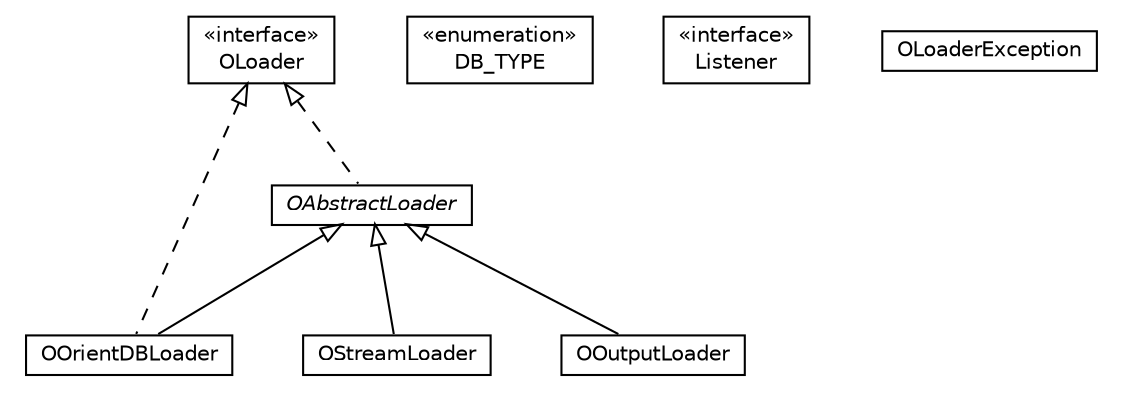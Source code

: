 #!/usr/local/bin/dot
#
# Class diagram 
# Generated by UMLGraph version R5_6-24-gf6e263 (http://www.umlgraph.org/)
#

digraph G {
	edge [fontname="Helvetica",fontsize=10,labelfontname="Helvetica",labelfontsize=10];
	node [fontname="Helvetica",fontsize=10,shape=plaintext];
	nodesep=0.25;
	ranksep=0.5;
	// com.orientechnologies.orient.etl.loader.OAbstractLoader
	c438871 [label=<<table title="com.orientechnologies.orient.etl.loader.OAbstractLoader" border="0" cellborder="1" cellspacing="0" cellpadding="2" port="p" href="./OAbstractLoader.html">
		<tr><td><table border="0" cellspacing="0" cellpadding="1">
<tr><td align="center" balign="center"><font face="Helvetica-Oblique"> OAbstractLoader </font></td></tr>
		</table></td></tr>
		</table>>, URL="./OAbstractLoader.html", fontname="Helvetica", fontcolor="black", fontsize=10.0];
	// com.orientechnologies.orient.etl.loader.OLoader
	c438872 [label=<<table title="com.orientechnologies.orient.etl.loader.OLoader" border="0" cellborder="1" cellspacing="0" cellpadding="2" port="p" href="./OLoader.html">
		<tr><td><table border="0" cellspacing="0" cellpadding="1">
<tr><td align="center" balign="center"> &#171;interface&#187; </td></tr>
<tr><td align="center" balign="center"> OLoader </td></tr>
		</table></td></tr>
		</table>>, URL="./OLoader.html", fontname="Helvetica", fontcolor="black", fontsize=10.0];
	// com.orientechnologies.orient.etl.loader.OOrientDBLoader
	c438873 [label=<<table title="com.orientechnologies.orient.etl.loader.OOrientDBLoader" border="0" cellborder="1" cellspacing="0" cellpadding="2" port="p" href="./OOrientDBLoader.html">
		<tr><td><table border="0" cellspacing="0" cellpadding="1">
<tr><td align="center" balign="center"> OOrientDBLoader </td></tr>
		</table></td></tr>
		</table>>, URL="./OOrientDBLoader.html", fontname="Helvetica", fontcolor="black", fontsize=10.0];
	// com.orientechnologies.orient.etl.loader.OOrientDBLoader.DB_TYPE
	c438874 [label=<<table title="com.orientechnologies.orient.etl.loader.OOrientDBLoader.DB_TYPE" border="0" cellborder="1" cellspacing="0" cellpadding="2" port="p" href="./OOrientDBLoader.DB_TYPE.html">
		<tr><td><table border="0" cellspacing="0" cellpadding="1">
<tr><td align="center" balign="center"> &#171;enumeration&#187; </td></tr>
<tr><td align="center" balign="center"> DB_TYPE </td></tr>
		</table></td></tr>
		</table>>, URL="./OOrientDBLoader.DB_TYPE.html", fontname="Helvetica", fontcolor="black", fontsize=10.0];
	// com.orientechnologies.orient.etl.loader.OStreamLoader
	c438875 [label=<<table title="com.orientechnologies.orient.etl.loader.OStreamLoader" border="0" cellborder="1" cellspacing="0" cellpadding="2" port="p" href="./OStreamLoader.html">
		<tr><td><table border="0" cellspacing="0" cellpadding="1">
<tr><td align="center" balign="center"> OStreamLoader </td></tr>
		</table></td></tr>
		</table>>, URL="./OStreamLoader.html", fontname="Helvetica", fontcolor="black", fontsize=10.0];
	// com.orientechnologies.orient.etl.loader.OStreamLoader.Listener
	c438876 [label=<<table title="com.orientechnologies.orient.etl.loader.OStreamLoader.Listener" border="0" cellborder="1" cellspacing="0" cellpadding="2" port="p" href="./OStreamLoader.Listener.html">
		<tr><td><table border="0" cellspacing="0" cellpadding="1">
<tr><td align="center" balign="center"> &#171;interface&#187; </td></tr>
<tr><td align="center" balign="center"> Listener </td></tr>
		</table></td></tr>
		</table>>, URL="./OStreamLoader.Listener.html", fontname="Helvetica", fontcolor="black", fontsize=10.0];
	// com.orientechnologies.orient.etl.loader.OLoaderException
	c438877 [label=<<table title="com.orientechnologies.orient.etl.loader.OLoaderException" border="0" cellborder="1" cellspacing="0" cellpadding="2" port="p" href="./OLoaderException.html">
		<tr><td><table border="0" cellspacing="0" cellpadding="1">
<tr><td align="center" balign="center"> OLoaderException </td></tr>
		</table></td></tr>
		</table>>, URL="./OLoaderException.html", fontname="Helvetica", fontcolor="black", fontsize=10.0];
	// com.orientechnologies.orient.etl.loader.OOutputLoader
	c438878 [label=<<table title="com.orientechnologies.orient.etl.loader.OOutputLoader" border="0" cellborder="1" cellspacing="0" cellpadding="2" port="p" href="./OOutputLoader.html">
		<tr><td><table border="0" cellspacing="0" cellpadding="1">
<tr><td align="center" balign="center"> OOutputLoader </td></tr>
		</table></td></tr>
		</table>>, URL="./OOutputLoader.html", fontname="Helvetica", fontcolor="black", fontsize=10.0];
	//com.orientechnologies.orient.etl.loader.OAbstractLoader implements com.orientechnologies.orient.etl.loader.OLoader
	c438872:p -> c438871:p [dir=back,arrowtail=empty,style=dashed];
	//com.orientechnologies.orient.etl.loader.OOrientDBLoader extends com.orientechnologies.orient.etl.loader.OAbstractLoader
	c438871:p -> c438873:p [dir=back,arrowtail=empty];
	//com.orientechnologies.orient.etl.loader.OOrientDBLoader implements com.orientechnologies.orient.etl.loader.OLoader
	c438872:p -> c438873:p [dir=back,arrowtail=empty,style=dashed];
	//com.orientechnologies.orient.etl.loader.OStreamLoader extends com.orientechnologies.orient.etl.loader.OAbstractLoader
	c438871:p -> c438875:p [dir=back,arrowtail=empty];
	//com.orientechnologies.orient.etl.loader.OOutputLoader extends com.orientechnologies.orient.etl.loader.OAbstractLoader
	c438871:p -> c438878:p [dir=back,arrowtail=empty];
}

